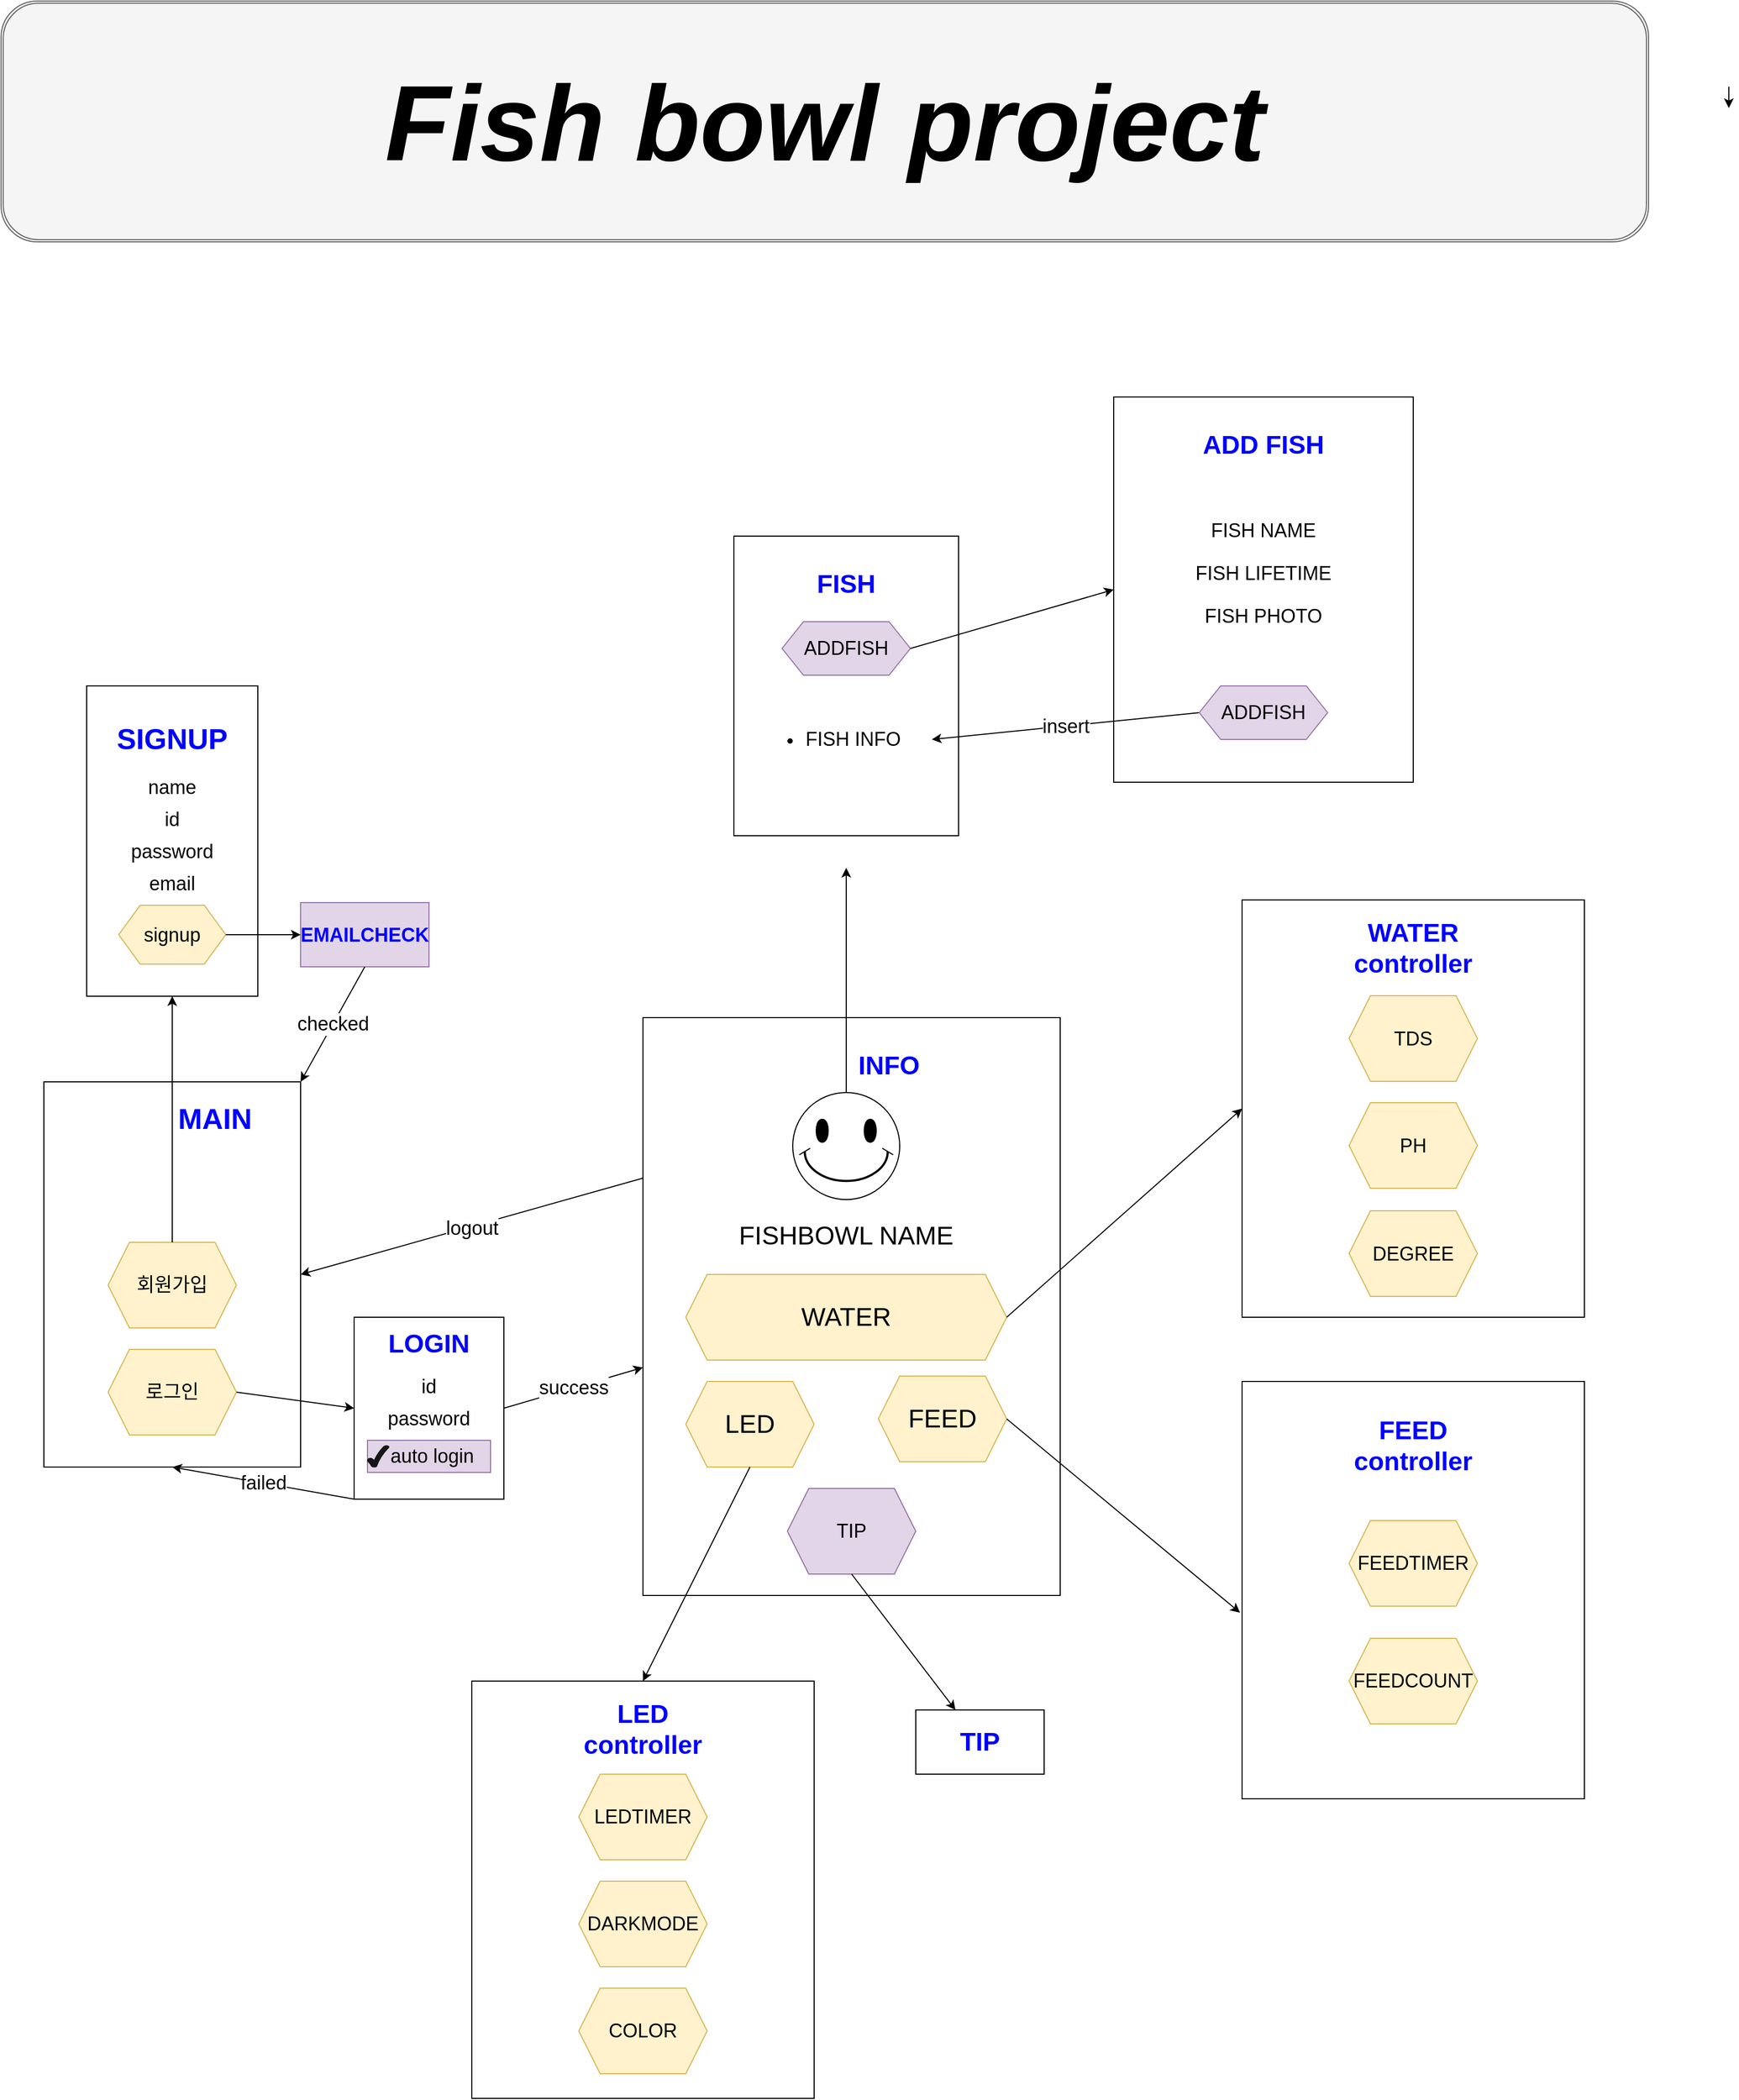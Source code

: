 <mxfile version="20.8.21" type="github">
  <diagram name="페이지-1" id="3XCAYQQOAIDRehz3JEtA">
    <mxGraphModel dx="5736" dy="4011" grid="1" gridSize="10" guides="1" tooltips="1" connect="1" arrows="1" fold="1" page="1" pageScale="1" pageWidth="1169" pageHeight="827" math="0" shadow="0">
      <root>
        <mxCell id="0" />
        <mxCell id="1" parent="0" />
        <mxCell id="sqgFC7LIT6CcyDyWnAZj-7" value="" style="shape=ext;double=1;rounded=1;whiteSpace=wrap;html=1;strokeColor=#666666;fontSize=72;fontColor=#333333;fillColor=#f5f5f5;" vertex="1" parent="1">
          <mxGeometry x="400" y="-740" width="1540" height="225" as="geometry" />
        </mxCell>
        <mxCell id="ukSUAhaia4mXW8p-TlGC-29" value="" style="rounded=0;whiteSpace=wrap;html=1;fontSize=18;" parent="1" vertex="1">
          <mxGeometry x="440" y="270" width="240" height="360" as="geometry" />
        </mxCell>
        <mxCell id="ukSUAhaia4mXW8p-TlGC-30" value="" style="shape=hexagon;perimeter=hexagonPerimeter2;whiteSpace=wrap;html=1;fixedSize=1;fontSize=18;fillColor=#fff2cc;strokeColor=#d6b656;" parent="1" vertex="1">
          <mxGeometry x="500" y="420" width="120" height="80" as="geometry" />
        </mxCell>
        <mxCell id="ukSUAhaia4mXW8p-TlGC-31" value="" style="shape=hexagon;perimeter=hexagonPerimeter2;whiteSpace=wrap;html=1;fixedSize=1;fontSize=18;fillColor=#fff2cc;strokeColor=#d6b656;" parent="1" vertex="1">
          <mxGeometry x="500" y="520" width="120" height="80" as="geometry" />
        </mxCell>
        <mxCell id="ukSUAhaia4mXW8p-TlGC-33" value="회원가입&lt;br&gt;" style="text;html=1;strokeColor=none;fillColor=none;align=center;verticalAlign=middle;whiteSpace=wrap;rounded=0;fontSize=18;" parent="1" vertex="1">
          <mxGeometry x="520" y="445" width="80" height="30" as="geometry" />
        </mxCell>
        <mxCell id="ukSUAhaia4mXW8p-TlGC-34" value="로그인" style="text;html=1;strokeColor=none;fillColor=none;align=center;verticalAlign=middle;whiteSpace=wrap;rounded=0;fontSize=18;" parent="1" vertex="1">
          <mxGeometry x="520" y="545" width="80" height="30" as="geometry" />
        </mxCell>
        <mxCell id="ukSUAhaia4mXW8p-TlGC-35" value="" style="endArrow=classic;html=1;rounded=0;fontSize=18;exitX=0.5;exitY=0;exitDx=0;exitDy=0;entryX=0.5;entryY=1;entryDx=0;entryDy=0;" parent="1" source="ukSUAhaia4mXW8p-TlGC-30" target="ukSUAhaia4mXW8p-TlGC-37" edge="1">
          <mxGeometry width="50" height="50" relative="1" as="geometry">
            <mxPoint x="1310" y="520" as="sourcePoint" />
            <mxPoint x="760" y="310" as="targetPoint" />
          </mxGeometry>
        </mxCell>
        <mxCell id="ukSUAhaia4mXW8p-TlGC-37" value="" style="rounded=0;whiteSpace=wrap;html=1;fontSize=18;" parent="1" vertex="1">
          <mxGeometry x="480" y="-100" width="160" height="290" as="geometry" />
        </mxCell>
        <mxCell id="ukSUAhaia4mXW8p-TlGC-39" value="" style="shape=hexagon;perimeter=hexagonPerimeter2;whiteSpace=wrap;html=1;fixedSize=1;fontSize=18;fillColor=#fff2cc;strokeColor=#d6b656;" parent="1" vertex="1">
          <mxGeometry x="510" y="105" width="100" height="55" as="geometry" />
        </mxCell>
        <mxCell id="ukSUAhaia4mXW8p-TlGC-38" value="signup" style="text;html=1;strokeColor=none;fillColor=none;align=center;verticalAlign=middle;whiteSpace=wrap;rounded=0;fontSize=18;" parent="1" vertex="1">
          <mxGeometry x="530" y="117.5" width="60" height="30" as="geometry" />
        </mxCell>
        <mxCell id="ukSUAhaia4mXW8p-TlGC-40" value="" style="rounded=0;whiteSpace=wrap;html=1;fontSize=18;fillColor=#e1d5e7;strokeColor=#9673a6;" parent="1" vertex="1">
          <mxGeometry x="680" y="102.5" width="120" height="60" as="geometry" />
        </mxCell>
        <mxCell id="ukSUAhaia4mXW8p-TlGC-41" value="" style="endArrow=classic;html=1;rounded=0;fontSize=18;exitX=1;exitY=0.5;exitDx=0;exitDy=0;entryX=0;entryY=0.5;entryDx=0;entryDy=0;" parent="1" source="ukSUAhaia4mXW8p-TlGC-39" target="ukSUAhaia4mXW8p-TlGC-40" edge="1">
          <mxGeometry width="50" height="50" relative="1" as="geometry">
            <mxPoint x="690" y="400" as="sourcePoint" />
            <mxPoint x="740" y="350" as="targetPoint" />
          </mxGeometry>
        </mxCell>
        <mxCell id="ukSUAhaia4mXW8p-TlGC-42" value="&lt;b&gt;&lt;font color=&quot;#0000ff&quot;&gt;EMAILCHECK&lt;/font&gt;&lt;/b&gt;" style="text;html=1;strokeColor=none;fillColor=none;align=center;verticalAlign=middle;whiteSpace=wrap;rounded=0;fontSize=18;" parent="1" vertex="1">
          <mxGeometry x="710" y="118" width="60" height="30" as="geometry" />
        </mxCell>
        <mxCell id="ukSUAhaia4mXW8p-TlGC-44" value="" style="endArrow=classic;html=1;rounded=0;fontSize=18;entryX=1;entryY=0;entryDx=0;entryDy=0;exitX=0.5;exitY=1;exitDx=0;exitDy=0;" parent="1" source="ukSUAhaia4mXW8p-TlGC-40" target="ukSUAhaia4mXW8p-TlGC-29" edge="1">
          <mxGeometry relative="1" as="geometry">
            <mxPoint x="1080" y="250" as="sourcePoint" />
            <mxPoint x="1180" y="250" as="targetPoint" />
          </mxGeometry>
        </mxCell>
        <mxCell id="ukSUAhaia4mXW8p-TlGC-45" value="checked" style="edgeLabel;resizable=0;html=1;align=center;verticalAlign=middle;fontSize=18;" parent="ukSUAhaia4mXW8p-TlGC-44" connectable="0" vertex="1">
          <mxGeometry relative="1" as="geometry" />
        </mxCell>
        <mxCell id="ukSUAhaia4mXW8p-TlGC-47" value="" style="rounded=0;whiteSpace=wrap;html=1;fontSize=18;" parent="1" vertex="1">
          <mxGeometry x="730" y="490" width="140" height="170" as="geometry" />
        </mxCell>
        <mxCell id="ukSUAhaia4mXW8p-TlGC-48" value="" style="endArrow=classic;html=1;rounded=0;fontSize=18;exitX=1;exitY=0.5;exitDx=0;exitDy=0;entryX=0;entryY=0.5;entryDx=0;entryDy=0;" parent="1" source="ukSUAhaia4mXW8p-TlGC-31" target="ukSUAhaia4mXW8p-TlGC-47" edge="1">
          <mxGeometry width="50" height="50" relative="1" as="geometry">
            <mxPoint x="630" y="590" as="sourcePoint" />
            <mxPoint x="680" y="540" as="targetPoint" />
          </mxGeometry>
        </mxCell>
        <mxCell id="ukSUAhaia4mXW8p-TlGC-49" value="&lt;font color=&quot;#0000ff&quot; style=&quot;font-size: 24px;&quot;&gt;&lt;b&gt;LOGIN&lt;/b&gt;&lt;/font&gt;" style="text;html=1;strokeColor=none;fillColor=none;align=center;verticalAlign=middle;whiteSpace=wrap;rounded=0;fontSize=18;" parent="1" vertex="1">
          <mxGeometry x="770" y="500" width="60" height="30" as="geometry" />
        </mxCell>
        <mxCell id="ukSUAhaia4mXW8p-TlGC-57" value="" style="rounded=0;whiteSpace=wrap;html=1;fontSize=18;" parent="1" vertex="1">
          <mxGeometry x="1000" y="210" width="390" height="540" as="geometry" />
        </mxCell>
        <mxCell id="ukSUAhaia4mXW8p-TlGC-59" value="" style="endArrow=classic;html=1;rounded=0;fontSize=18;exitX=1;exitY=0.5;exitDx=0;exitDy=0;" parent="1" source="ukSUAhaia4mXW8p-TlGC-47" target="ukSUAhaia4mXW8p-TlGC-57" edge="1">
          <mxGeometry relative="1" as="geometry">
            <mxPoint x="850" y="500" as="sourcePoint" />
            <mxPoint x="950" y="500" as="targetPoint" />
          </mxGeometry>
        </mxCell>
        <mxCell id="ukSUAhaia4mXW8p-TlGC-60" value="success" style="edgeLabel;resizable=0;html=1;align=center;verticalAlign=middle;fontSize=18;" parent="ukSUAhaia4mXW8p-TlGC-59" connectable="0" vertex="1">
          <mxGeometry relative="1" as="geometry" />
        </mxCell>
        <mxCell id="ukSUAhaia4mXW8p-TlGC-66" value="" style="endArrow=classic;html=1;rounded=0;fontSize=18;entryX=0.5;entryY=1;entryDx=0;entryDy=0;exitX=0;exitY=1;exitDx=0;exitDy=0;" parent="1" source="ukSUAhaia4mXW8p-TlGC-47" target="ukSUAhaia4mXW8p-TlGC-29" edge="1">
          <mxGeometry relative="1" as="geometry">
            <mxPoint x="680" y="760" as="sourcePoint" />
            <mxPoint x="780" y="760" as="targetPoint" />
          </mxGeometry>
        </mxCell>
        <mxCell id="ukSUAhaia4mXW8p-TlGC-67" value="failed" style="edgeLabel;resizable=0;html=1;align=center;verticalAlign=middle;fontSize=18;" parent="ukSUAhaia4mXW8p-TlGC-66" connectable="0" vertex="1">
          <mxGeometry relative="1" as="geometry" />
        </mxCell>
        <mxCell id="ukSUAhaia4mXW8p-TlGC-68" value="id" style="text;html=1;strokeColor=none;fillColor=none;align=center;verticalAlign=middle;whiteSpace=wrap;rounded=0;fontSize=18;" parent="1" vertex="1">
          <mxGeometry x="770" y="540" width="60" height="30" as="geometry" />
        </mxCell>
        <mxCell id="ukSUAhaia4mXW8p-TlGC-69" value="password" style="text;html=1;strokeColor=none;fillColor=none;align=center;verticalAlign=middle;whiteSpace=wrap;rounded=0;fontSize=18;" parent="1" vertex="1">
          <mxGeometry x="770" y="570" width="60" height="30" as="geometry" />
        </mxCell>
        <mxCell id="ukSUAhaia4mXW8p-TlGC-70" value="&lt;font color=&quot;#0000ff&quot; size=&quot;1&quot; style=&quot;&quot;&gt;&lt;b style=&quot;font-size: 27px;&quot;&gt;MAIN&lt;/b&gt;&lt;/font&gt;" style="text;html=1;strokeColor=none;fillColor=none;align=center;verticalAlign=middle;whiteSpace=wrap;rounded=0;fontSize=18;" parent="1" vertex="1">
          <mxGeometry x="570" y="290" width="60" height="30" as="geometry" />
        </mxCell>
        <mxCell id="ukSUAhaia4mXW8p-TlGC-71" value="&lt;span style=&quot;font-size: 24px;&quot;&gt;&lt;b&gt;&lt;font color=&quot;#0000ff&quot;&gt;INFO&lt;/font&gt;&lt;/b&gt;&lt;/span&gt;" style="text;html=1;strokeColor=none;fillColor=none;align=center;verticalAlign=middle;whiteSpace=wrap;rounded=0;fontSize=18;" parent="1" vertex="1">
          <mxGeometry x="1200" y="240" width="60" height="30" as="geometry" />
        </mxCell>
        <mxCell id="ukSUAhaia4mXW8p-TlGC-72" value="" style="verticalLabelPosition=bottom;verticalAlign=top;html=1;shape=mxgraph.basic.smiley;fontSize=24;" parent="1" vertex="1">
          <mxGeometry x="1140" y="280" width="100" height="100" as="geometry" />
        </mxCell>
        <mxCell id="ukSUAhaia4mXW8p-TlGC-77" value="" style="shape=hexagon;perimeter=hexagonPerimeter2;whiteSpace=wrap;html=1;fixedSize=1;fontSize=18;fillColor=#fff2cc;strokeColor=#d6b656;" parent="1" vertex="1">
          <mxGeometry x="1040" y="450" width="300" height="80" as="geometry" />
        </mxCell>
        <mxCell id="ukSUAhaia4mXW8p-TlGC-78" value="TIP" style="shape=hexagon;perimeter=hexagonPerimeter2;whiteSpace=wrap;html=1;fixedSize=1;fontSize=18;fillColor=#e1d5e7;strokeColor=#9673a6;" parent="1" vertex="1">
          <mxGeometry x="1135" y="650" width="120" height="80" as="geometry" />
        </mxCell>
        <mxCell id="ukSUAhaia4mXW8p-TlGC-79" value="" style="shape=hexagon;perimeter=hexagonPerimeter2;whiteSpace=wrap;html=1;fixedSize=1;fontSize=18;fillColor=#fff2cc;strokeColor=#d6b656;" parent="1" vertex="1">
          <mxGeometry x="1040" y="550" width="120" height="80" as="geometry" />
        </mxCell>
        <mxCell id="ukSUAhaia4mXW8p-TlGC-80" value="" style="shape=hexagon;perimeter=hexagonPerimeter2;whiteSpace=wrap;html=1;fixedSize=1;fontSize=18;fillColor=#fff2cc;strokeColor=#d6b656;" parent="1" vertex="1">
          <mxGeometry x="1220" y="545" width="120" height="80" as="geometry" />
        </mxCell>
        <mxCell id="ukSUAhaia4mXW8p-TlGC-82" value="WATER" style="text;html=1;strokeColor=none;fillColor=none;align=center;verticalAlign=middle;whiteSpace=wrap;rounded=0;fontSize=24;" parent="1" vertex="1">
          <mxGeometry x="1070" y="475" width="240" height="30" as="geometry" />
        </mxCell>
        <mxCell id="ukSUAhaia4mXW8p-TlGC-84" value="LED" style="text;html=1;strokeColor=none;fillColor=none;align=center;verticalAlign=middle;whiteSpace=wrap;rounded=0;fontSize=24;" parent="1" vertex="1">
          <mxGeometry x="1070" y="575" width="60" height="30" as="geometry" />
        </mxCell>
        <mxCell id="ukSUAhaia4mXW8p-TlGC-85" value="FEED" style="text;html=1;strokeColor=none;fillColor=none;align=center;verticalAlign=middle;whiteSpace=wrap;rounded=0;fontSize=24;" parent="1" vertex="1">
          <mxGeometry x="1250" y="570" width="60" height="30" as="geometry" />
        </mxCell>
        <mxCell id="ukSUAhaia4mXW8p-TlGC-86" value="id" style="text;html=1;strokeColor=none;fillColor=none;align=center;verticalAlign=middle;whiteSpace=wrap;rounded=0;fontSize=18;" parent="1" vertex="1">
          <mxGeometry x="530" y="10" width="60" height="30" as="geometry" />
        </mxCell>
        <mxCell id="ukSUAhaia4mXW8p-TlGC-87" value="password" style="text;html=1;strokeColor=none;fillColor=none;align=center;verticalAlign=middle;whiteSpace=wrap;rounded=0;fontSize=18;" parent="1" vertex="1">
          <mxGeometry x="530" y="40" width="60" height="30" as="geometry" />
        </mxCell>
        <mxCell id="ukSUAhaia4mXW8p-TlGC-90" value="email" style="text;html=1;strokeColor=none;fillColor=none;align=center;verticalAlign=middle;whiteSpace=wrap;rounded=0;fontSize=18;" parent="1" vertex="1">
          <mxGeometry x="530" y="70" width="60" height="30" as="geometry" />
        </mxCell>
        <mxCell id="ukSUAhaia4mXW8p-TlGC-91" value="FISHBOWL NAME" style="text;html=1;strokeColor=none;fillColor=none;align=center;verticalAlign=middle;whiteSpace=wrap;rounded=0;fontSize=24;" parent="1" vertex="1">
          <mxGeometry x="1070" y="399" width="240" height="30" as="geometry" />
        </mxCell>
        <mxCell id="ukSUAhaia4mXW8p-TlGC-92" value="name" style="text;html=1;strokeColor=none;fillColor=none;align=center;verticalAlign=middle;whiteSpace=wrap;rounded=0;fontSize=18;" parent="1" vertex="1">
          <mxGeometry x="530" y="-20" width="60" height="30" as="geometry" />
        </mxCell>
        <mxCell id="ukSUAhaia4mXW8p-TlGC-94" value="" style="rounded=0;whiteSpace=wrap;html=1;fontSize=24;" parent="1" vertex="1">
          <mxGeometry x="1560" y="100" width="320" height="390" as="geometry" />
        </mxCell>
        <mxCell id="ukSUAhaia4mXW8p-TlGC-95" value="" style="endArrow=classic;html=1;rounded=0;fontSize=24;exitX=1;exitY=0.5;exitDx=0;exitDy=0;entryX=0;entryY=0.5;entryDx=0;entryDy=0;" parent="1" source="ukSUAhaia4mXW8p-TlGC-77" target="ukSUAhaia4mXW8p-TlGC-94" edge="1">
          <mxGeometry width="50" height="50" relative="1" as="geometry">
            <mxPoint x="1640" y="360" as="sourcePoint" />
            <mxPoint x="1690" y="310" as="targetPoint" />
          </mxGeometry>
        </mxCell>
        <mxCell id="ukSUAhaia4mXW8p-TlGC-100" value="TDS" style="shape=hexagon;perimeter=hexagonPerimeter2;whiteSpace=wrap;html=1;fixedSize=1;fontSize=18;fillColor=#fff2cc;strokeColor=#d6b656;" parent="1" vertex="1">
          <mxGeometry x="1660" y="189.5" width="120" height="80" as="geometry" />
        </mxCell>
        <mxCell id="ukSUAhaia4mXW8p-TlGC-101" value="PH" style="shape=hexagon;perimeter=hexagonPerimeter2;whiteSpace=wrap;html=1;fixedSize=1;fontSize=18;fillColor=#fff2cc;strokeColor=#d6b656;" parent="1" vertex="1">
          <mxGeometry x="1660" y="289.5" width="120" height="80" as="geometry" />
        </mxCell>
        <mxCell id="ukSUAhaia4mXW8p-TlGC-102" value="DEGREE" style="shape=hexagon;perimeter=hexagonPerimeter2;whiteSpace=wrap;html=1;fixedSize=1;fontSize=18;fillColor=#fff2cc;strokeColor=#d6b656;" parent="1" vertex="1">
          <mxGeometry x="1660" y="390.5" width="120" height="80" as="geometry" />
        </mxCell>
        <mxCell id="ukSUAhaia4mXW8p-TlGC-103" value="" style="rounded=0;whiteSpace=wrap;html=1;fontSize=24;" parent="1" vertex="1">
          <mxGeometry x="1560" y="550" width="320" height="390" as="geometry" />
        </mxCell>
        <mxCell id="ukSUAhaia4mXW8p-TlGC-104" value="" style="endArrow=classic;html=1;rounded=0;fontSize=24;entryX=-0.006;entryY=0.554;entryDx=0;entryDy=0;entryPerimeter=0;exitX=1;exitY=0.5;exitDx=0;exitDy=0;" parent="1" source="ukSUAhaia4mXW8p-TlGC-80" target="ukSUAhaia4mXW8p-TlGC-103" edge="1">
          <mxGeometry width="50" height="50" relative="1" as="geometry">
            <mxPoint x="1470" y="770" as="sourcePoint" />
            <mxPoint x="1520" y="720" as="targetPoint" />
          </mxGeometry>
        </mxCell>
        <mxCell id="ukSUAhaia4mXW8p-TlGC-105" value="FEEDTIMER" style="shape=hexagon;perimeter=hexagonPerimeter2;whiteSpace=wrap;html=1;fixedSize=1;fontSize=18;fillColor=#fff2cc;strokeColor=#d6b656;" parent="1" vertex="1">
          <mxGeometry x="1660" y="680" width="120" height="80" as="geometry" />
        </mxCell>
        <mxCell id="ukSUAhaia4mXW8p-TlGC-106" value="FEEDCOUNT" style="shape=hexagon;perimeter=hexagonPerimeter2;whiteSpace=wrap;html=1;fixedSize=1;fontSize=18;fillColor=#fff2cc;strokeColor=#d6b656;" parent="1" vertex="1">
          <mxGeometry x="1660" y="790" width="120" height="80" as="geometry" />
        </mxCell>
        <mxCell id="ukSUAhaia4mXW8p-TlGC-107" value="" style="rounded=0;whiteSpace=wrap;html=1;fontSize=24;" parent="1" vertex="1">
          <mxGeometry x="840" y="830" width="320" height="390" as="geometry" />
        </mxCell>
        <mxCell id="ukSUAhaia4mXW8p-TlGC-108" value="" style="endArrow=classic;html=1;rounded=0;fontSize=24;exitX=0.5;exitY=1;exitDx=0;exitDy=0;entryX=0.5;entryY=0;entryDx=0;entryDy=0;" parent="1" source="ukSUAhaia4mXW8p-TlGC-79" target="ukSUAhaia4mXW8p-TlGC-107" edge="1">
          <mxGeometry width="50" height="50" relative="1" as="geometry">
            <mxPoint x="1640" y="670" as="sourcePoint" />
            <mxPoint x="1690" y="620" as="targetPoint" />
          </mxGeometry>
        </mxCell>
        <mxCell id="ukSUAhaia4mXW8p-TlGC-109" value="LEDTIMER" style="shape=hexagon;perimeter=hexagonPerimeter2;whiteSpace=wrap;html=1;fixedSize=1;fontSize=18;fillColor=#fff2cc;strokeColor=#d6b656;" parent="1" vertex="1">
          <mxGeometry x="940" y="917" width="120" height="80" as="geometry" />
        </mxCell>
        <mxCell id="ukSUAhaia4mXW8p-TlGC-110" value="DARKMODE" style="shape=hexagon;perimeter=hexagonPerimeter2;whiteSpace=wrap;html=1;fixedSize=1;fontSize=18;fillColor=#fff2cc;strokeColor=#d6b656;" parent="1" vertex="1">
          <mxGeometry x="940" y="1017" width="120" height="80" as="geometry" />
        </mxCell>
        <mxCell id="ukSUAhaia4mXW8p-TlGC-111" value="COLOR" style="shape=hexagon;perimeter=hexagonPerimeter2;whiteSpace=wrap;html=1;fixedSize=1;fontSize=18;fillColor=#fff2cc;strokeColor=#d6b656;" parent="1" vertex="1">
          <mxGeometry x="940" y="1117" width="120" height="80" as="geometry" />
        </mxCell>
        <mxCell id="ukSUAhaia4mXW8p-TlGC-112" value="" style="endArrow=classic;html=1;rounded=0;fontSize=24;exitX=0.5;exitY=1;exitDx=0;exitDy=0;" parent="1" source="ukSUAhaia4mXW8p-TlGC-78" target="ukSUAhaia4mXW8p-TlGC-113" edge="1">
          <mxGeometry width="50" height="50" relative="1" as="geometry">
            <mxPoint x="1190" y="740" as="sourcePoint" />
            <mxPoint x="1240" y="690" as="targetPoint" />
          </mxGeometry>
        </mxCell>
        <mxCell id="ukSUAhaia4mXW8p-TlGC-113" value="&lt;b&gt;&lt;font color=&quot;#0000ff&quot;&gt;TIP&lt;/font&gt;&lt;/b&gt;" style="rounded=0;whiteSpace=wrap;html=1;fontSize=24;" parent="1" vertex="1">
          <mxGeometry x="1255" y="857" width="120" height="60" as="geometry" />
        </mxCell>
        <mxCell id="ukSUAhaia4mXW8p-TlGC-115" value="" style="endArrow=classic;html=1;rounded=0;fontSize=24;entryX=1;entryY=0.5;entryDx=0;entryDy=0;" parent="1" target="ukSUAhaia4mXW8p-TlGC-29" edge="1">
          <mxGeometry relative="1" as="geometry">
            <mxPoint x="1000" y="360" as="sourcePoint" />
            <mxPoint x="1100" y="360" as="targetPoint" />
          </mxGeometry>
        </mxCell>
        <mxCell id="ukSUAhaia4mXW8p-TlGC-116" value="&lt;font style=&quot;font-size: 18px;&quot;&gt;logout&lt;/font&gt;" style="edgeLabel;resizable=0;html=1;align=center;verticalAlign=middle;fontSize=24;" parent="ukSUAhaia4mXW8p-TlGC-115" connectable="0" vertex="1">
          <mxGeometry relative="1" as="geometry" />
        </mxCell>
        <mxCell id="ukSUAhaia4mXW8p-TlGC-117" value="&lt;b&gt;&lt;font color=&quot;#0000ff&quot;&gt;FEED controller&lt;/font&gt;&lt;/b&gt;" style="text;html=1;strokeColor=none;fillColor=none;align=center;verticalAlign=middle;whiteSpace=wrap;rounded=0;fontSize=24;" parent="1" vertex="1">
          <mxGeometry x="1690" y="595" width="60" height="30" as="geometry" />
        </mxCell>
        <mxCell id="ukSUAhaia4mXW8p-TlGC-118" value="&lt;b&gt;&lt;font color=&quot;#0000ff&quot;&gt;WATER controller&lt;/font&gt;&lt;/b&gt;" style="text;html=1;strokeColor=none;fillColor=none;align=center;verticalAlign=middle;whiteSpace=wrap;rounded=0;fontSize=24;" parent="1" vertex="1">
          <mxGeometry x="1690" y="130" width="60" height="30" as="geometry" />
        </mxCell>
        <mxCell id="ukSUAhaia4mXW8p-TlGC-119" value="&lt;b&gt;&lt;font color=&quot;#0000ff&quot;&gt;LED controller&lt;/font&gt;&lt;/b&gt;" style="text;html=1;strokeColor=none;fillColor=none;align=center;verticalAlign=middle;whiteSpace=wrap;rounded=0;fontSize=24;" parent="1" vertex="1">
          <mxGeometry x="970" y="860" width="60" height="30" as="geometry" />
        </mxCell>
        <mxCell id="ukSUAhaia4mXW8p-TlGC-120" value="" style="endArrow=classic;html=1;rounded=0;fontSize=18;exitX=0.5;exitY=0;exitDx=0;exitDy=0;exitPerimeter=0;" parent="1" source="ukSUAhaia4mXW8p-TlGC-72" edge="1">
          <mxGeometry width="50" height="50" relative="1" as="geometry">
            <mxPoint x="940" y="510" as="sourcePoint" />
            <mxPoint x="1190" y="70" as="targetPoint" />
          </mxGeometry>
        </mxCell>
        <mxCell id="ukSUAhaia4mXW8p-TlGC-122" value="" style="rounded=0;whiteSpace=wrap;html=1;fontSize=18;" parent="1" vertex="1">
          <mxGeometry x="1085" y="-240" width="210" height="280" as="geometry" />
        </mxCell>
        <mxCell id="ukSUAhaia4mXW8p-TlGC-123" value="&lt;font color=&quot;#0000ff&quot;&gt;&lt;b&gt;FISH&lt;/b&gt;&lt;/font&gt;" style="text;html=1;strokeColor=none;fillColor=none;align=center;verticalAlign=middle;whiteSpace=wrap;rounded=0;fontSize=24;" parent="1" vertex="1">
          <mxGeometry x="1160" y="-210" width="60" height="30" as="geometry" />
        </mxCell>
        <mxCell id="ukSUAhaia4mXW8p-TlGC-125" value="ADDFISH" style="shape=hexagon;perimeter=hexagonPerimeter2;whiteSpace=wrap;html=1;fixedSize=1;fontSize=18;fillColor=#e1d5e7;strokeColor=#9673a6;" parent="1" vertex="1">
          <mxGeometry x="1130" y="-160" width="120" height="50" as="geometry" />
        </mxCell>
        <mxCell id="ukSUAhaia4mXW8p-TlGC-128" value="&lt;ul&gt;&lt;li&gt;FISH INFO&lt;/li&gt;&lt;/ul&gt;" style="text;strokeColor=none;fillColor=none;html=1;whiteSpace=wrap;verticalAlign=middle;overflow=hidden;fontSize=18;" parent="1" vertex="1">
          <mxGeometry x="1110" y="-90" width="160" height="80" as="geometry" />
        </mxCell>
        <mxCell id="ukSUAhaia4mXW8p-TlGC-129" value="" style="endArrow=classic;html=1;rounded=0;fontSize=18;exitX=1;exitY=0.5;exitDx=0;exitDy=0;entryX=0;entryY=0.5;entryDx=0;entryDy=0;" parent="1" source="ukSUAhaia4mXW8p-TlGC-125" target="ukSUAhaia4mXW8p-TlGC-130" edge="1">
          <mxGeometry width="50" height="50" relative="1" as="geometry">
            <mxPoint x="1250" y="-130" as="sourcePoint" />
            <mxPoint x="1370" y="-170" as="targetPoint" />
          </mxGeometry>
        </mxCell>
        <mxCell id="ukSUAhaia4mXW8p-TlGC-130" value="" style="rounded=0;whiteSpace=wrap;html=1;fontSize=18;" parent="1" vertex="1">
          <mxGeometry x="1440" y="-370" width="280" height="360" as="geometry" />
        </mxCell>
        <mxCell id="ukSUAhaia4mXW8p-TlGC-131" value="&lt;b&gt;&lt;font color=&quot;#0000ff&quot;&gt;ADD FISH&lt;/font&gt;&lt;/b&gt;" style="text;html=1;strokeColor=none;fillColor=none;align=center;verticalAlign=middle;whiteSpace=wrap;rounded=0;fontSize=24;" parent="1" vertex="1">
          <mxGeometry x="1455" y="-340" width="250" height="30" as="geometry" />
        </mxCell>
        <mxCell id="ukSUAhaia4mXW8p-TlGC-132" value="FISH NAME" style="text;html=1;strokeColor=none;fillColor=none;align=center;verticalAlign=middle;whiteSpace=wrap;rounded=0;fontSize=18;" parent="1" vertex="1">
          <mxGeometry x="1525" y="-260" width="110" height="30" as="geometry" />
        </mxCell>
        <mxCell id="ukSUAhaia4mXW8p-TlGC-133" value="FISH LIFETIME" style="text;html=1;strokeColor=none;fillColor=none;align=center;verticalAlign=middle;whiteSpace=wrap;rounded=0;fontSize=18;" parent="1" vertex="1">
          <mxGeometry x="1495" y="-220" width="170" height="30" as="geometry" />
        </mxCell>
        <mxCell id="ukSUAhaia4mXW8p-TlGC-134" value="FISH PHOTO" style="text;html=1;strokeColor=none;fillColor=none;align=center;verticalAlign=middle;whiteSpace=wrap;rounded=0;fontSize=18;" parent="1" vertex="1">
          <mxGeometry x="1495" y="-180" width="170" height="30" as="geometry" />
        </mxCell>
        <mxCell id="ukSUAhaia4mXW8p-TlGC-135" value="" style="endArrow=classic;html=1;rounded=0;fontSize=18;entryX=1;entryY=0.5;entryDx=0;entryDy=0;exitX=0;exitY=0.5;exitDx=0;exitDy=0;" parent="1" source="ukSUAhaia4mXW8p-TlGC-137" target="ukSUAhaia4mXW8p-TlGC-128" edge="1">
          <mxGeometry relative="1" as="geometry">
            <mxPoint x="1360" y="-90" as="sourcePoint" />
            <mxPoint x="1460" y="-90" as="targetPoint" />
          </mxGeometry>
        </mxCell>
        <mxCell id="ukSUAhaia4mXW8p-TlGC-136" value="insert" style="edgeLabel;resizable=0;html=1;align=center;verticalAlign=middle;fontSize=18;" parent="ukSUAhaia4mXW8p-TlGC-135" connectable="0" vertex="1">
          <mxGeometry relative="1" as="geometry" />
        </mxCell>
        <mxCell id="ukSUAhaia4mXW8p-TlGC-137" value="ADDFISH" style="shape=hexagon;perimeter=hexagonPerimeter2;whiteSpace=wrap;html=1;fixedSize=1;fontSize=18;fillColor=#e1d5e7;strokeColor=#9673a6;" parent="1" vertex="1">
          <mxGeometry x="1520" y="-100" width="120" height="50" as="geometry" />
        </mxCell>
        <mxCell id="ukSUAhaia4mXW8p-TlGC-138" value="&lt;font color=&quot;#0000ff&quot; size=&quot;1&quot; style=&quot;&quot;&gt;&lt;b style=&quot;font-size: 27px;&quot;&gt;SIGNUP&lt;/b&gt;&lt;/font&gt;" style="text;html=1;strokeColor=none;fillColor=none;align=center;verticalAlign=middle;whiteSpace=wrap;rounded=0;fontSize=18;" parent="1" vertex="1">
          <mxGeometry x="530" y="-65" width="60" height="30" as="geometry" />
        </mxCell>
        <mxCell id="sqgFC7LIT6CcyDyWnAZj-2" value="" style="group" vertex="1" connectable="0" parent="1">
          <mxGeometry x="742.5" y="605" width="115" height="30" as="geometry" />
        </mxCell>
        <mxCell id="ukSUAhaia4mXW8p-TlGC-55" value="&amp;nbsp;auto login" style="text;html=1;align=center;verticalAlign=middle;whiteSpace=wrap;rounded=0;fontSize=18;fillColor=#e1d5e7;strokeColor=#9673a6;" parent="sqgFC7LIT6CcyDyWnAZj-2" vertex="1">
          <mxGeometry width="115" height="30" as="geometry" />
        </mxCell>
        <mxCell id="ukSUAhaia4mXW8p-TlGC-54" value="" style="verticalLabelPosition=bottom;verticalAlign=top;html=1;shape=mxgraph.basic.tick;fontSize=18;fillColor=#161517;strokeColor=#161517;" parent="sqgFC7LIT6CcyDyWnAZj-2" vertex="1">
          <mxGeometry y="5" width="20" height="20" as="geometry" />
        </mxCell>
        <mxCell id="sqgFC7LIT6CcyDyWnAZj-5" style="edgeStyle=orthogonalEdgeStyle;rounded=0;orthogonalLoop=1;jettySize=auto;html=1;fontSize=28;fontColor=#0000FF;" edge="1" parent="1">
          <mxGeometry relative="1" as="geometry">
            <mxPoint x="2015" y="-660" as="sourcePoint" />
            <mxPoint x="2015" y="-640" as="targetPoint" />
          </mxGeometry>
        </mxCell>
        <mxCell id="sqgFC7LIT6CcyDyWnAZj-6" value="&lt;font size=&quot;1&quot; style=&quot;&quot; color=&quot;#000000&quot;&gt;&lt;b style=&quot;font-size: 100px;&quot;&gt;&lt;i&gt;Fish bowl project&lt;/i&gt;&lt;/b&gt;&lt;/font&gt;" style="text;html=1;strokeColor=none;fillColor=none;align=center;verticalAlign=middle;whiteSpace=wrap;rounded=0;fontSize=28;fontColor=#0000FF;" vertex="1" parent="1">
          <mxGeometry x="585" y="-642.5" width="1170" height="30" as="geometry" />
        </mxCell>
      </root>
    </mxGraphModel>
  </diagram>
</mxfile>
